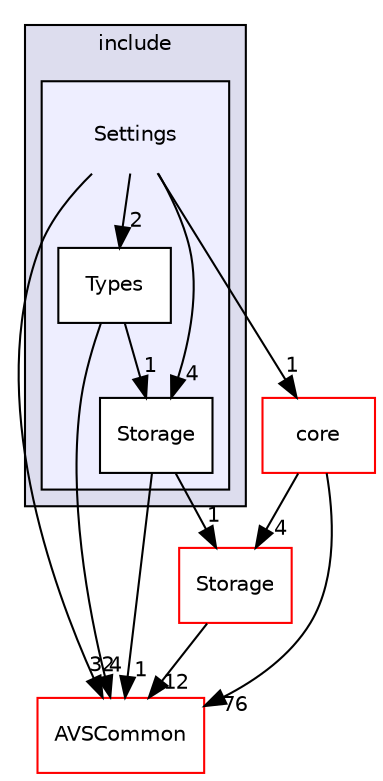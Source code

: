 digraph "/workplace/avs-device-sdk/Settings/include/Settings" {
  compound=true
  node [ fontsize="10", fontname="Helvetica"];
  edge [ labelfontsize="10", labelfontname="Helvetica"];
  subgraph clusterdir_432cbbb5245314b613ff1e5a0d6316fd {
    graph [ bgcolor="#ddddee", pencolor="black", label="include" fontname="Helvetica", fontsize="10", URL="dir_432cbbb5245314b613ff1e5a0d6316fd.html"]
  subgraph clusterdir_5ad71ff850730ae2a3f8f6d36f5ecd38 {
    graph [ bgcolor="#eeeeff", pencolor="black", label="" URL="dir_5ad71ff850730ae2a3f8f6d36f5ecd38.html"];
    dir_5ad71ff850730ae2a3f8f6d36f5ecd38 [shape=plaintext label="Settings"];
    dir_ad156fe40e841a0a09e302ebd8b7e03e [shape=box label="Storage" color="black" fillcolor="white" style="filled" URL="dir_ad156fe40e841a0a09e302ebd8b7e03e.html"];
    dir_d351fc498530200a8a723d4e47f0ea43 [shape=box label="Types" color="black" fillcolor="white" style="filled" URL="dir_d351fc498530200a8a723d4e47f0ea43.html"];
  }
  }
  dir_d29c5f5a2915d6c5388c9daae4f109c7 [shape=box label="Storage" fillcolor="white" style="filled" color="red" URL="dir_d29c5f5a2915d6c5388c9daae4f109c7.html"];
  dir_13e65effb2bde530b17b3d5eefcd0266 [shape=box label="AVSCommon" fillcolor="white" style="filled" color="red" URL="dir_13e65effb2bde530b17b3d5eefcd0266.html"];
  dir_4270bfced15e0e73154b13468c7c9ad9 [shape=box label="core" fillcolor="white" style="filled" color="red" URL="dir_4270bfced15e0e73154b13468c7c9ad9.html"];
  dir_5ad71ff850730ae2a3f8f6d36f5ecd38->dir_ad156fe40e841a0a09e302ebd8b7e03e [headlabel="4", labeldistance=1.5 headhref="dir_000590_000591.html"];
  dir_5ad71ff850730ae2a3f8f6d36f5ecd38->dir_13e65effb2bde530b17b3d5eefcd0266 [headlabel="32", labeldistance=1.5 headhref="dir_000590_000017.html"];
  dir_5ad71ff850730ae2a3f8f6d36f5ecd38->dir_4270bfced15e0e73154b13468c7c9ad9 [headlabel="1", labeldistance=1.5 headhref="dir_000590_000461.html"];
  dir_5ad71ff850730ae2a3f8f6d36f5ecd38->dir_d351fc498530200a8a723d4e47f0ea43 [headlabel="2", labeldistance=1.5 headhref="dir_000590_000592.html"];
  dir_ad156fe40e841a0a09e302ebd8b7e03e->dir_d29c5f5a2915d6c5388c9daae4f109c7 [headlabel="1", labeldistance=1.5 headhref="dir_000591_000643.html"];
  dir_ad156fe40e841a0a09e302ebd8b7e03e->dir_13e65effb2bde530b17b3d5eefcd0266 [headlabel="1", labeldistance=1.5 headhref="dir_000591_000017.html"];
  dir_d29c5f5a2915d6c5388c9daae4f109c7->dir_13e65effb2bde530b17b3d5eefcd0266 [headlabel="12", labeldistance=1.5 headhref="dir_000643_000017.html"];
  dir_4270bfced15e0e73154b13468c7c9ad9->dir_d29c5f5a2915d6c5388c9daae4f109c7 [headlabel="4", labeldistance=1.5 headhref="dir_000461_000643.html"];
  dir_4270bfced15e0e73154b13468c7c9ad9->dir_13e65effb2bde530b17b3d5eefcd0266 [headlabel="76", labeldistance=1.5 headhref="dir_000461_000017.html"];
  dir_d351fc498530200a8a723d4e47f0ea43->dir_ad156fe40e841a0a09e302ebd8b7e03e [headlabel="1", labeldistance=1.5 headhref="dir_000592_000591.html"];
  dir_d351fc498530200a8a723d4e47f0ea43->dir_13e65effb2bde530b17b3d5eefcd0266 [headlabel="4", labeldistance=1.5 headhref="dir_000592_000017.html"];
}
